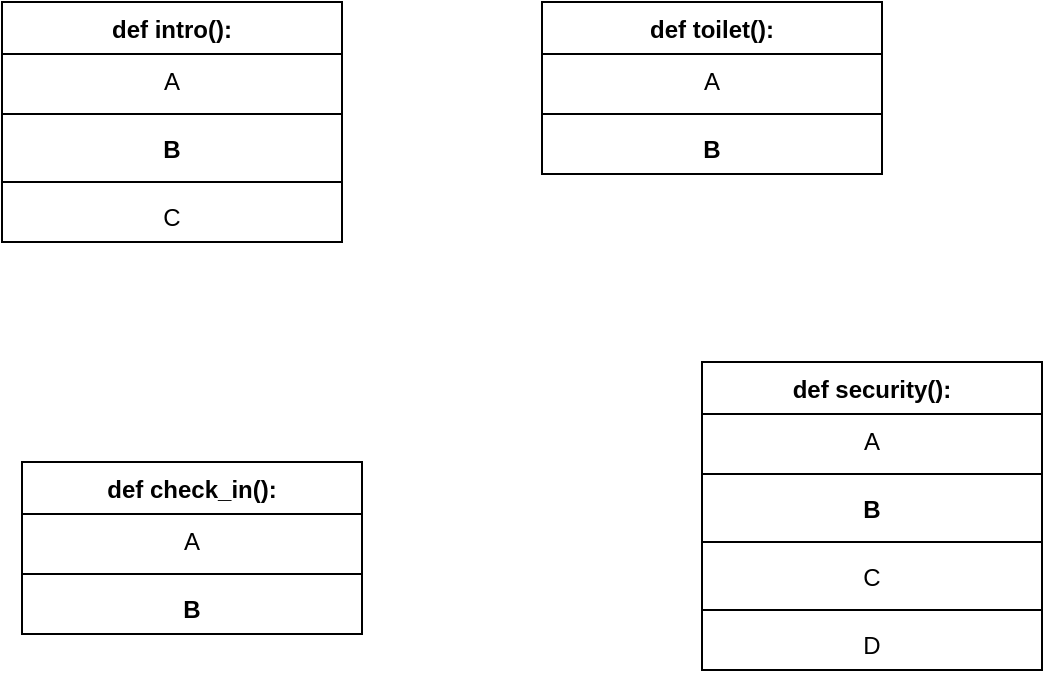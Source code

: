 <mxfile version="16.4.0" type="device"><diagram id="5A-UC3QXOcisiHaaVgI3" name="Page-1"><mxGraphModel dx="942" dy="592" grid="1" gridSize="10" guides="1" tooltips="1" connect="1" arrows="1" fold="1" page="1" pageScale="1" pageWidth="850" pageHeight="1100" math="0" shadow="0"><root><mxCell id="0"/><mxCell id="1" parent="0"/><mxCell id="6" value="def intro():" style="swimlane;fontStyle=1;align=center;verticalAlign=top;childLayout=stackLayout;horizontal=1;startSize=26;horizontalStack=0;resizeParent=1;resizeParentMax=0;resizeLast=0;collapsible=1;marginBottom=0;" parent="1" vertex="1"><mxGeometry x="90" y="40" width="170" height="120" as="geometry"/></mxCell><mxCell id="7" value="A" style="text;strokeColor=none;fillColor=none;align=center;verticalAlign=top;spacingLeft=4;spacingRight=4;overflow=hidden;rotatable=0;points=[[0,0.5],[1,0.5]];portConstraint=eastwest;" parent="6" vertex="1"><mxGeometry y="26" width="170" height="26" as="geometry"/></mxCell><mxCell id="8" value="" style="line;strokeWidth=1;fillColor=none;align=left;verticalAlign=middle;spacingTop=-1;spacingLeft=3;spacingRight=3;rotatable=0;labelPosition=right;points=[];portConstraint=eastwest;" parent="6" vertex="1"><mxGeometry y="52" width="170" height="8" as="geometry"/></mxCell><mxCell id="9" value="B" style="text;strokeColor=none;fillColor=none;align=center;verticalAlign=top;spacingLeft=4;spacingRight=4;overflow=hidden;rotatable=0;points=[[0,0.5],[1,0.5]];portConstraint=eastwest;fontStyle=1" parent="6" vertex="1"><mxGeometry y="60" width="170" height="26" as="geometry"/></mxCell><mxCell id="15" value="" style="line;strokeWidth=1;fillColor=none;align=left;verticalAlign=middle;spacingTop=-1;spacingLeft=3;spacingRight=3;rotatable=0;labelPosition=right;points=[];portConstraint=eastwest;" parent="6" vertex="1"><mxGeometry y="86" width="170" height="8" as="geometry"/></mxCell><mxCell id="13" value="C" style="text;strokeColor=none;fillColor=none;align=center;verticalAlign=top;spacingLeft=4;spacingRight=4;overflow=hidden;rotatable=0;points=[[0,0.5],[1,0.5]];portConstraint=eastwest;" parent="6" vertex="1"><mxGeometry y="94" width="170" height="26" as="geometry"/></mxCell><mxCell id="16" value="def toilet():" style="swimlane;fontStyle=1;align=center;verticalAlign=top;childLayout=stackLayout;horizontal=1;startSize=26;horizontalStack=0;resizeParent=1;resizeParentMax=0;resizeLast=0;collapsible=1;marginBottom=0;" parent="1" vertex="1"><mxGeometry x="360" y="40" width="170" height="86" as="geometry"/></mxCell><mxCell id="17" value="A" style="text;strokeColor=none;fillColor=none;align=center;verticalAlign=top;spacingLeft=4;spacingRight=4;overflow=hidden;rotatable=0;points=[[0,0.5],[1,0.5]];portConstraint=eastwest;" parent="16" vertex="1"><mxGeometry y="26" width="170" height="26" as="geometry"/></mxCell><mxCell id="18" value="" style="line;strokeWidth=1;fillColor=none;align=left;verticalAlign=middle;spacingTop=-1;spacingLeft=3;spacingRight=3;rotatable=0;labelPosition=right;points=[];portConstraint=eastwest;" parent="16" vertex="1"><mxGeometry y="52" width="170" height="8" as="geometry"/></mxCell><mxCell id="19" value="B" style="text;strokeColor=none;fillColor=none;align=center;verticalAlign=top;spacingLeft=4;spacingRight=4;overflow=hidden;rotatable=0;points=[[0,0.5],[1,0.5]];portConstraint=eastwest;fontStyle=1" parent="16" vertex="1"><mxGeometry y="60" width="170" height="26" as="geometry"/></mxCell><mxCell id="22" value="def check_in():" style="swimlane;fontStyle=1;align=center;verticalAlign=top;childLayout=stackLayout;horizontal=1;startSize=26;horizontalStack=0;resizeParent=1;resizeParentMax=0;resizeLast=0;collapsible=1;marginBottom=0;" parent="1" vertex="1"><mxGeometry x="100" y="270" width="170" height="86" as="geometry"/></mxCell><mxCell id="23" value="A" style="text;strokeColor=none;fillColor=none;align=center;verticalAlign=top;spacingLeft=4;spacingRight=4;overflow=hidden;rotatable=0;points=[[0,0.5],[1,0.5]];portConstraint=eastwest;" parent="22" vertex="1"><mxGeometry y="26" width="170" height="26" as="geometry"/></mxCell><mxCell id="24" value="" style="line;strokeWidth=1;fillColor=none;align=left;verticalAlign=middle;spacingTop=-1;spacingLeft=3;spacingRight=3;rotatable=0;labelPosition=right;points=[];portConstraint=eastwest;" parent="22" vertex="1"><mxGeometry y="52" width="170" height="8" as="geometry"/></mxCell><mxCell id="25" value="B" style="text;strokeColor=none;fillColor=none;align=center;verticalAlign=top;spacingLeft=4;spacingRight=4;overflow=hidden;rotatable=0;points=[[0,0.5],[1,0.5]];portConstraint=eastwest;fontStyle=1" parent="22" vertex="1"><mxGeometry y="60" width="170" height="26" as="geometry"/></mxCell><mxCell id="-MpZgWVNbCm9P6ZKdDXE-25" value="def security():" style="swimlane;fontStyle=1;align=center;verticalAlign=top;childLayout=stackLayout;horizontal=1;startSize=26;horizontalStack=0;resizeParent=1;resizeParentMax=0;resizeLast=0;collapsible=1;marginBottom=0;" parent="1" vertex="1"><mxGeometry x="440" y="220" width="170" height="154" as="geometry"/></mxCell><mxCell id="-MpZgWVNbCm9P6ZKdDXE-26" value="A" style="text;strokeColor=none;fillColor=none;align=center;verticalAlign=top;spacingLeft=4;spacingRight=4;overflow=hidden;rotatable=0;points=[[0,0.5],[1,0.5]];portConstraint=eastwest;" parent="-MpZgWVNbCm9P6ZKdDXE-25" vertex="1"><mxGeometry y="26" width="170" height="26" as="geometry"/></mxCell><mxCell id="-MpZgWVNbCm9P6ZKdDXE-27" value="" style="line;strokeWidth=1;fillColor=none;align=left;verticalAlign=middle;spacingTop=-1;spacingLeft=3;spacingRight=3;rotatable=0;labelPosition=right;points=[];portConstraint=eastwest;" parent="-MpZgWVNbCm9P6ZKdDXE-25" vertex="1"><mxGeometry y="52" width="170" height="8" as="geometry"/></mxCell><mxCell id="-MpZgWVNbCm9P6ZKdDXE-28" value="B" style="text;strokeColor=none;fillColor=none;align=center;verticalAlign=top;spacingLeft=4;spacingRight=4;overflow=hidden;rotatable=0;points=[[0,0.5],[1,0.5]];portConstraint=eastwest;fontStyle=1" parent="-MpZgWVNbCm9P6ZKdDXE-25" vertex="1"><mxGeometry y="60" width="170" height="26" as="geometry"/></mxCell><mxCell id="-MpZgWVNbCm9P6ZKdDXE-29" value="" style="line;strokeWidth=1;fillColor=none;align=left;verticalAlign=middle;spacingTop=-1;spacingLeft=3;spacingRight=3;rotatable=0;labelPosition=right;points=[];portConstraint=eastwest;" parent="-MpZgWVNbCm9P6ZKdDXE-25" vertex="1"><mxGeometry y="86" width="170" height="8" as="geometry"/></mxCell><mxCell id="-MpZgWVNbCm9P6ZKdDXE-30" value="C" style="text;strokeColor=none;fillColor=none;align=center;verticalAlign=top;spacingLeft=4;spacingRight=4;overflow=hidden;rotatable=0;points=[[0,0.5],[1,0.5]];portConstraint=eastwest;" parent="-MpZgWVNbCm9P6ZKdDXE-25" vertex="1"><mxGeometry y="94" width="170" height="26" as="geometry"/></mxCell><mxCell id="Mh-P6asJCFL3buWR2-9R-25" value="" style="line;strokeWidth=1;fillColor=none;align=left;verticalAlign=middle;spacingTop=-1;spacingLeft=3;spacingRight=3;rotatable=0;labelPosition=right;points=[];portConstraint=eastwest;" vertex="1" parent="-MpZgWVNbCm9P6ZKdDXE-25"><mxGeometry y="120" width="170" height="8" as="geometry"/></mxCell><mxCell id="-MpZgWVNbCm9P6ZKdDXE-31" value="D" style="text;strokeColor=none;fillColor=none;align=center;verticalAlign=top;spacingLeft=4;spacingRight=4;overflow=hidden;rotatable=0;points=[[0,0.5],[1,0.5]];portConstraint=eastwest;" parent="-MpZgWVNbCm9P6ZKdDXE-25" vertex="1"><mxGeometry y="128" width="170" height="26" as="geometry"/></mxCell></root></mxGraphModel></diagram></mxfile>